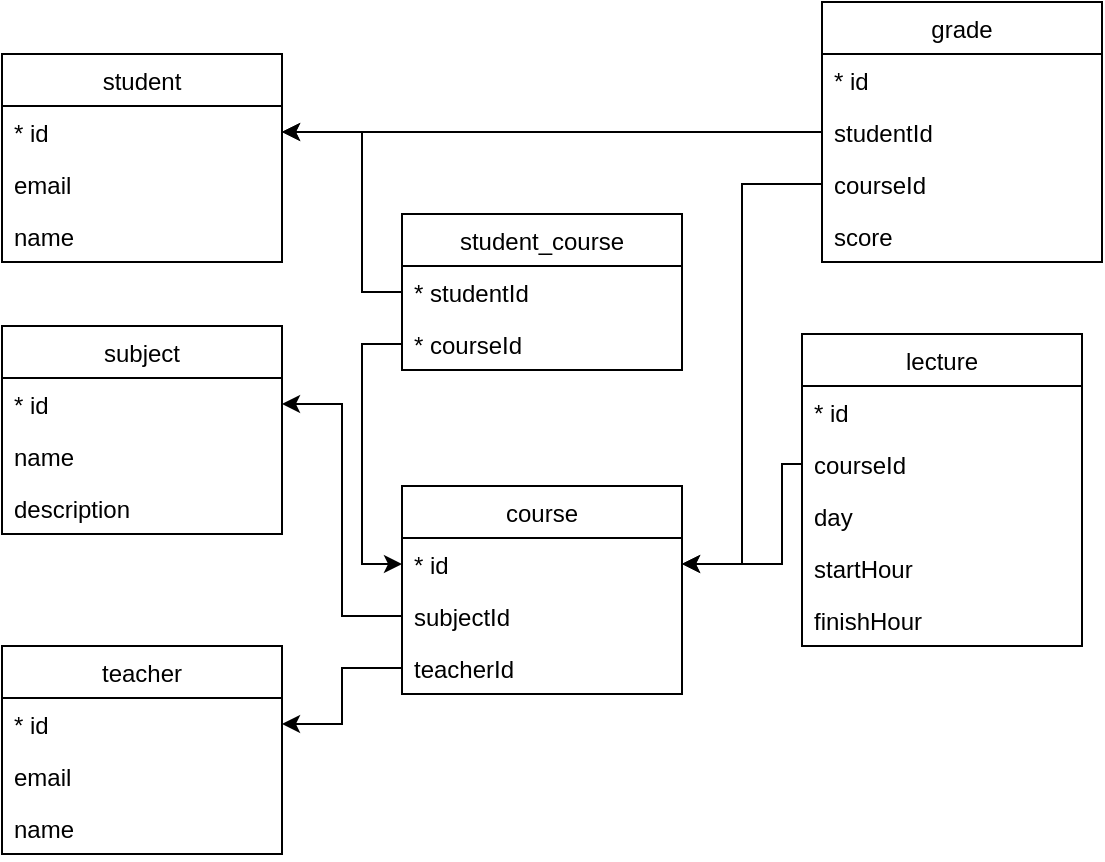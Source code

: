 <mxfile version="20.5.3" type="device"><diagram id="qou99vY1BAkNhvRmpCiG" name="Page-1"><mxGraphModel dx="1422" dy="772" grid="1" gridSize="10" guides="1" tooltips="1" connect="1" arrows="1" fold="1" page="1" pageScale="1" pageWidth="850" pageHeight="1100" math="0" shadow="0"><root><mxCell id="0"/><mxCell id="1" parent="0"/><mxCell id="Dx1lDQ6sQvhMdny-qze0-21" value="student" style="swimlane;fontStyle=0;childLayout=stackLayout;horizontal=1;startSize=26;fillColor=none;horizontalStack=0;resizeParent=1;resizeParentMax=0;resizeLast=0;collapsible=1;marginBottom=0;" parent="1" vertex="1"><mxGeometry x="70" y="90" width="140" height="104" as="geometry"/></mxCell><mxCell id="Dx1lDQ6sQvhMdny-qze0-22" value="* id" style="text;strokeColor=none;fillColor=none;align=left;verticalAlign=top;spacingLeft=4;spacingRight=4;overflow=hidden;rotatable=0;points=[[0,0.5],[1,0.5]];portConstraint=eastwest;" parent="Dx1lDQ6sQvhMdny-qze0-21" vertex="1"><mxGeometry y="26" width="140" height="26" as="geometry"/></mxCell><mxCell id="Dx1lDQ6sQvhMdny-qze0-23" value="email" style="text;strokeColor=none;fillColor=none;align=left;verticalAlign=top;spacingLeft=4;spacingRight=4;overflow=hidden;rotatable=0;points=[[0,0.5],[1,0.5]];portConstraint=eastwest;" parent="Dx1lDQ6sQvhMdny-qze0-21" vertex="1"><mxGeometry y="52" width="140" height="26" as="geometry"/></mxCell><mxCell id="Dx1lDQ6sQvhMdny-qze0-24" value="name" style="text;strokeColor=none;fillColor=none;align=left;verticalAlign=top;spacingLeft=4;spacingRight=4;overflow=hidden;rotatable=0;points=[[0,0.5],[1,0.5]];portConstraint=eastwest;" parent="Dx1lDQ6sQvhMdny-qze0-21" vertex="1"><mxGeometry y="78" width="140" height="26" as="geometry"/></mxCell><mxCell id="Dx1lDQ6sQvhMdny-qze0-30" value="course" style="swimlane;fontStyle=0;childLayout=stackLayout;horizontal=1;startSize=26;fillColor=none;horizontalStack=0;resizeParent=1;resizeParentMax=0;resizeLast=0;collapsible=1;marginBottom=0;" parent="1" vertex="1"><mxGeometry x="270" y="306" width="140" height="104" as="geometry"/></mxCell><mxCell id="Dx1lDQ6sQvhMdny-qze0-31" value="* id" style="text;strokeColor=none;fillColor=none;align=left;verticalAlign=top;spacingLeft=4;spacingRight=4;overflow=hidden;rotatable=0;points=[[0,0.5],[1,0.5]];portConstraint=eastwest;" parent="Dx1lDQ6sQvhMdny-qze0-30" vertex="1"><mxGeometry y="26" width="140" height="26" as="geometry"/></mxCell><mxCell id="Dx1lDQ6sQvhMdny-qze0-32" value="subjectId" style="text;strokeColor=none;fillColor=none;align=left;verticalAlign=top;spacingLeft=4;spacingRight=4;overflow=hidden;rotatable=0;points=[[0,0.5],[1,0.5]];portConstraint=eastwest;" parent="Dx1lDQ6sQvhMdny-qze0-30" vertex="1"><mxGeometry y="52" width="140" height="26" as="geometry"/></mxCell><mxCell id="I8lljOc7Qnnp0FMcRf_E-35" value="teacherId" style="text;strokeColor=none;fillColor=none;align=left;verticalAlign=top;spacingLeft=4;spacingRight=4;overflow=hidden;rotatable=0;points=[[0,0.5],[1,0.5]];portConstraint=eastwest;" parent="Dx1lDQ6sQvhMdny-qze0-30" vertex="1"><mxGeometry y="78" width="140" height="26" as="geometry"/></mxCell><mxCell id="Dx1lDQ6sQvhMdny-qze0-40" value="subject" style="swimlane;fontStyle=0;childLayout=stackLayout;horizontal=1;startSize=26;fillColor=none;horizontalStack=0;resizeParent=1;resizeParentMax=0;resizeLast=0;collapsible=1;marginBottom=0;" parent="1" vertex="1"><mxGeometry x="70" y="226" width="140" height="104" as="geometry"/></mxCell><mxCell id="Dx1lDQ6sQvhMdny-qze0-41" value="* id" style="text;strokeColor=none;fillColor=none;align=left;verticalAlign=top;spacingLeft=4;spacingRight=4;overflow=hidden;rotatable=0;points=[[0,0.5],[1,0.5]];portConstraint=eastwest;" parent="Dx1lDQ6sQvhMdny-qze0-40" vertex="1"><mxGeometry y="26" width="140" height="26" as="geometry"/></mxCell><mxCell id="Dx1lDQ6sQvhMdny-qze0-42" value="name" style="text;strokeColor=none;fillColor=none;align=left;verticalAlign=top;spacingLeft=4;spacingRight=4;overflow=hidden;rotatable=0;points=[[0,0.5],[1,0.5]];portConstraint=eastwest;" parent="Dx1lDQ6sQvhMdny-qze0-40" vertex="1"><mxGeometry y="52" width="140" height="26" as="geometry"/></mxCell><mxCell id="I8lljOc7Qnnp0FMcRf_E-34" value="description" style="text;strokeColor=none;fillColor=none;align=left;verticalAlign=top;spacingLeft=4;spacingRight=4;overflow=hidden;rotatable=0;points=[[0,0.5],[1,0.5]];portConstraint=eastwest;" parent="Dx1lDQ6sQvhMdny-qze0-40" vertex="1"><mxGeometry y="78" width="140" height="26" as="geometry"/></mxCell><mxCell id="I8lljOc7Qnnp0FMcRf_E-1" value="teacher" style="swimlane;fontStyle=0;childLayout=stackLayout;horizontal=1;startSize=26;fillColor=none;horizontalStack=0;resizeParent=1;resizeParentMax=0;resizeLast=0;collapsible=1;marginBottom=0;" parent="1" vertex="1"><mxGeometry x="70" y="386" width="140" height="104" as="geometry"/></mxCell><mxCell id="I8lljOc7Qnnp0FMcRf_E-2" value="* id" style="text;strokeColor=none;fillColor=none;align=left;verticalAlign=top;spacingLeft=4;spacingRight=4;overflow=hidden;rotatable=0;points=[[0,0.5],[1,0.5]];portConstraint=eastwest;" parent="I8lljOc7Qnnp0FMcRf_E-1" vertex="1"><mxGeometry y="26" width="140" height="26" as="geometry"/></mxCell><mxCell id="I8lljOc7Qnnp0FMcRf_E-3" value="email" style="text;strokeColor=none;fillColor=none;align=left;verticalAlign=top;spacingLeft=4;spacingRight=4;overflow=hidden;rotatable=0;points=[[0,0.5],[1,0.5]];portConstraint=eastwest;" parent="I8lljOc7Qnnp0FMcRf_E-1" vertex="1"><mxGeometry y="52" width="140" height="26" as="geometry"/></mxCell><mxCell id="I8lljOc7Qnnp0FMcRf_E-4" value="name" style="text;strokeColor=none;fillColor=none;align=left;verticalAlign=top;spacingLeft=4;spacingRight=4;overflow=hidden;rotatable=0;points=[[0,0.5],[1,0.5]];portConstraint=eastwest;" parent="I8lljOc7Qnnp0FMcRf_E-1" vertex="1"><mxGeometry y="78" width="140" height="26" as="geometry"/></mxCell><mxCell id="I8lljOc7Qnnp0FMcRf_E-53" style="edgeStyle=orthogonalEdgeStyle;rounded=0;orthogonalLoop=1;jettySize=auto;html=1;entryX=1;entryY=0.5;entryDx=0;entryDy=0;" parent="1" source="I8lljOc7Qnnp0FMcRf_E-14" target="Dx1lDQ6sQvhMdny-qze0-22" edge="1"><mxGeometry relative="1" as="geometry"/></mxCell><mxCell id="I8lljOc7Qnnp0FMcRf_E-14" value="grade" style="swimlane;fontStyle=0;childLayout=stackLayout;horizontal=1;startSize=26;fillColor=none;horizontalStack=0;resizeParent=1;resizeParentMax=0;resizeLast=0;collapsible=1;marginBottom=0;" parent="1" vertex="1"><mxGeometry x="480" y="64" width="140" height="130" as="geometry"/></mxCell><mxCell id="I8lljOc7Qnnp0FMcRf_E-15" value="* id" style="text;strokeColor=none;fillColor=none;align=left;verticalAlign=top;spacingLeft=4;spacingRight=4;overflow=hidden;rotatable=0;points=[[0,0.5],[1,0.5]];portConstraint=eastwest;" parent="I8lljOc7Qnnp0FMcRf_E-14" vertex="1"><mxGeometry y="26" width="140" height="26" as="geometry"/></mxCell><mxCell id="I8lljOc7Qnnp0FMcRf_E-16" value="studentId" style="text;strokeColor=none;fillColor=none;align=left;verticalAlign=top;spacingLeft=4;spacingRight=4;overflow=hidden;rotatable=0;points=[[0,0.5],[1,0.5]];portConstraint=eastwest;" parent="I8lljOc7Qnnp0FMcRf_E-14" vertex="1"><mxGeometry y="52" width="140" height="26" as="geometry"/></mxCell><mxCell id="I8lljOc7Qnnp0FMcRf_E-17" value="courseId" style="text;strokeColor=none;fillColor=none;align=left;verticalAlign=top;spacingLeft=4;spacingRight=4;overflow=hidden;rotatable=0;points=[[0,0.5],[1,0.5]];portConstraint=eastwest;" parent="I8lljOc7Qnnp0FMcRf_E-14" vertex="1"><mxGeometry y="78" width="140" height="26" as="geometry"/></mxCell><mxCell id="I8lljOc7Qnnp0FMcRf_E-22" value="score" style="text;strokeColor=none;fillColor=none;align=left;verticalAlign=top;spacingLeft=4;spacingRight=4;overflow=hidden;rotatable=0;points=[[0,0.5],[1,0.5]];portConstraint=eastwest;" parent="I8lljOc7Qnnp0FMcRf_E-14" vertex="1"><mxGeometry y="104" width="140" height="26" as="geometry"/></mxCell><mxCell id="I8lljOc7Qnnp0FMcRf_E-40" style="edgeStyle=orthogonalEdgeStyle;rounded=0;orthogonalLoop=1;jettySize=auto;html=1;entryX=1;entryY=0.5;entryDx=0;entryDy=0;exitX=0;exitY=0.5;exitDx=0;exitDy=0;" parent="1" source="I8lljOc7Qnnp0FMcRf_E-30" target="Dx1lDQ6sQvhMdny-qze0-31" edge="1"><mxGeometry relative="1" as="geometry"><Array as="points"><mxPoint x="460" y="295"/><mxPoint x="460" y="345"/></Array></mxGeometry></mxCell><mxCell id="I8lljOc7Qnnp0FMcRf_E-27" value="lecture" style="swimlane;fontStyle=0;childLayout=stackLayout;horizontal=1;startSize=26;fillColor=none;horizontalStack=0;resizeParent=1;resizeParentMax=0;resizeLast=0;collapsible=1;marginBottom=0;" parent="1" vertex="1"><mxGeometry x="470" y="230" width="140" height="156" as="geometry"/></mxCell><mxCell id="I8lljOc7Qnnp0FMcRf_E-28" value="* id" style="text;strokeColor=none;fillColor=none;align=left;verticalAlign=top;spacingLeft=4;spacingRight=4;overflow=hidden;rotatable=0;points=[[0,0.5],[1,0.5]];portConstraint=eastwest;" parent="I8lljOc7Qnnp0FMcRf_E-27" vertex="1"><mxGeometry y="26" width="140" height="26" as="geometry"/></mxCell><mxCell id="I8lljOc7Qnnp0FMcRf_E-30" value="courseId" style="text;strokeColor=none;fillColor=none;align=left;verticalAlign=top;spacingLeft=4;spacingRight=4;overflow=hidden;rotatable=0;points=[[0,0.5],[1,0.5]];portConstraint=eastwest;" parent="I8lljOc7Qnnp0FMcRf_E-27" vertex="1"><mxGeometry y="52" width="140" height="26" as="geometry"/></mxCell><mxCell id="I8lljOc7Qnnp0FMcRf_E-31" value="day" style="text;strokeColor=none;fillColor=none;align=left;verticalAlign=top;spacingLeft=4;spacingRight=4;overflow=hidden;rotatable=0;points=[[0,0.5],[1,0.5]];portConstraint=eastwest;" parent="I8lljOc7Qnnp0FMcRf_E-27" vertex="1"><mxGeometry y="78" width="140" height="26" as="geometry"/></mxCell><mxCell id="I8lljOc7Qnnp0FMcRf_E-32" value="startHour" style="text;strokeColor=none;fillColor=none;align=left;verticalAlign=top;spacingLeft=4;spacingRight=4;overflow=hidden;rotatable=0;points=[[0,0.5],[1,0.5]];portConstraint=eastwest;" parent="I8lljOc7Qnnp0FMcRf_E-27" vertex="1"><mxGeometry y="104" width="140" height="26" as="geometry"/></mxCell><mxCell id="I8lljOc7Qnnp0FMcRf_E-33" value="finishHour" style="text;strokeColor=none;fillColor=none;align=left;verticalAlign=top;spacingLeft=4;spacingRight=4;overflow=hidden;rotatable=0;points=[[0,0.5],[1,0.5]];portConstraint=eastwest;" parent="I8lljOc7Qnnp0FMcRf_E-27" vertex="1"><mxGeometry y="130" width="140" height="26" as="geometry"/></mxCell><mxCell id="I8lljOc7Qnnp0FMcRf_E-36" style="edgeStyle=orthogonalEdgeStyle;rounded=0;orthogonalLoop=1;jettySize=auto;html=1;entryX=1;entryY=0.5;entryDx=0;entryDy=0;" parent="1" source="Dx1lDQ6sQvhMdny-qze0-32" target="Dx1lDQ6sQvhMdny-qze0-41" edge="1"><mxGeometry relative="1" as="geometry"/></mxCell><mxCell id="I8lljOc7Qnnp0FMcRf_E-39" style="edgeStyle=orthogonalEdgeStyle;rounded=0;orthogonalLoop=1;jettySize=auto;html=1;entryX=1;entryY=0.5;entryDx=0;entryDy=0;" parent="1" source="I8lljOc7Qnnp0FMcRf_E-35" target="I8lljOc7Qnnp0FMcRf_E-2" edge="1"><mxGeometry relative="1" as="geometry"/></mxCell><mxCell id="I8lljOc7Qnnp0FMcRf_E-54" style="edgeStyle=orthogonalEdgeStyle;rounded=0;orthogonalLoop=1;jettySize=auto;html=1;entryX=1;entryY=0.5;entryDx=0;entryDy=0;exitX=0;exitY=0.5;exitDx=0;exitDy=0;" parent="1" source="I8lljOc7Qnnp0FMcRf_E-17" target="Dx1lDQ6sQvhMdny-qze0-31" edge="1"><mxGeometry relative="1" as="geometry"><Array as="points"><mxPoint x="440" y="155"/><mxPoint x="440" y="345"/></Array></mxGeometry></mxCell><mxCell id="I8lljOc7Qnnp0FMcRf_E-59" style="edgeStyle=orthogonalEdgeStyle;rounded=0;orthogonalLoop=1;jettySize=auto;html=1;entryX=1;entryY=0.5;entryDx=0;entryDy=0;" parent="1" source="I8lljOc7Qnnp0FMcRf_E-55" target="Dx1lDQ6sQvhMdny-qze0-22" edge="1"><mxGeometry relative="1" as="geometry"><Array as="points"><mxPoint x="250" y="209"/><mxPoint x="250" y="129"/></Array></mxGeometry></mxCell><mxCell id="I8lljOc7Qnnp0FMcRf_E-55" value="student_course" style="swimlane;fontStyle=0;childLayout=stackLayout;horizontal=1;startSize=26;fillColor=none;horizontalStack=0;resizeParent=1;resizeParentMax=0;resizeLast=0;collapsible=1;marginBottom=0;" parent="1" vertex="1"><mxGeometry x="270" y="170" width="140" height="78" as="geometry"/></mxCell><mxCell id="I8lljOc7Qnnp0FMcRf_E-57" value="* studentId" style="text;strokeColor=none;fillColor=none;align=left;verticalAlign=top;spacingLeft=4;spacingRight=4;overflow=hidden;rotatable=0;points=[[0,0.5],[1,0.5]];portConstraint=eastwest;" parent="I8lljOc7Qnnp0FMcRf_E-55" vertex="1"><mxGeometry y="26" width="140" height="26" as="geometry"/></mxCell><mxCell id="I8lljOc7Qnnp0FMcRf_E-58" value="* courseId" style="text;strokeColor=none;fillColor=none;align=left;verticalAlign=top;spacingLeft=4;spacingRight=4;overflow=hidden;rotatable=0;points=[[0,0.5],[1,0.5]];portConstraint=eastwest;" parent="I8lljOc7Qnnp0FMcRf_E-55" vertex="1"><mxGeometry y="52" width="140" height="26" as="geometry"/></mxCell><mxCell id="I8lljOc7Qnnp0FMcRf_E-61" style="edgeStyle=orthogonalEdgeStyle;rounded=0;orthogonalLoop=1;jettySize=auto;html=1;entryX=0;entryY=0.5;entryDx=0;entryDy=0;" parent="1" source="I8lljOc7Qnnp0FMcRf_E-58" target="Dx1lDQ6sQvhMdny-qze0-31" edge="1"><mxGeometry relative="1" as="geometry"/></mxCell></root></mxGraphModel></diagram></mxfile>